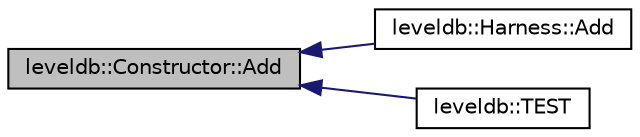 digraph "leveldb::Constructor::Add"
{
  edge [fontname="Helvetica",fontsize="10",labelfontname="Helvetica",labelfontsize="10"];
  node [fontname="Helvetica",fontsize="10",shape=record];
  rankdir="LR";
  Node1 [label="leveldb::Constructor::Add",height=0.2,width=0.4,color="black", fillcolor="grey75", style="filled" fontcolor="black"];
  Node1 -> Node2 [dir="back",color="midnightblue",fontsize="10",style="solid",fontname="Helvetica"];
  Node2 [label="leveldb::Harness::Add",height=0.2,width=0.4,color="black", fillcolor="white", style="filled",URL="$classleveldb_1_1_harness.html#a019ddc8e52dc5cfaac85f53993ab1ed4"];
  Node1 -> Node3 [dir="back",color="midnightblue",fontsize="10",style="solid",fontname="Helvetica"];
  Node3 [label="leveldb::TEST",height=0.2,width=0.4,color="black", fillcolor="white", style="filled",URL="$namespaceleveldb.html#a3c4934cad4099a61dd153fe6a1d5f85e"];
}
